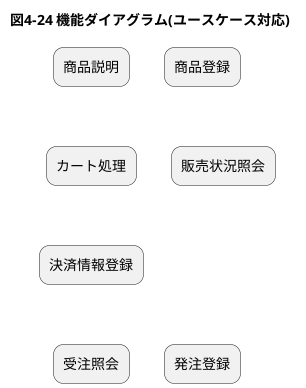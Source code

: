 @startuml
title 図4-24 機能ダイアグラム(ユースケース対応)
skinparam rectangleRoundCorner 20
rectangle 商品説明 as A1
rectangle カート処理 as A2
rectangle 決済情報登録 as A3
rectangle 受注照会 as A4
rectangle 商品登録 as A5
rectangle 販売状況照会 as A6
rectangle 発注登録 as A7
A1 -[hidden]- A2
A2 -[hidden]- A3
A3 -[hidden]- A4
A1 -[hidden]right- A5
A2 -[hidden]right- A6
A4 -[hidden]right- A7
@enduml